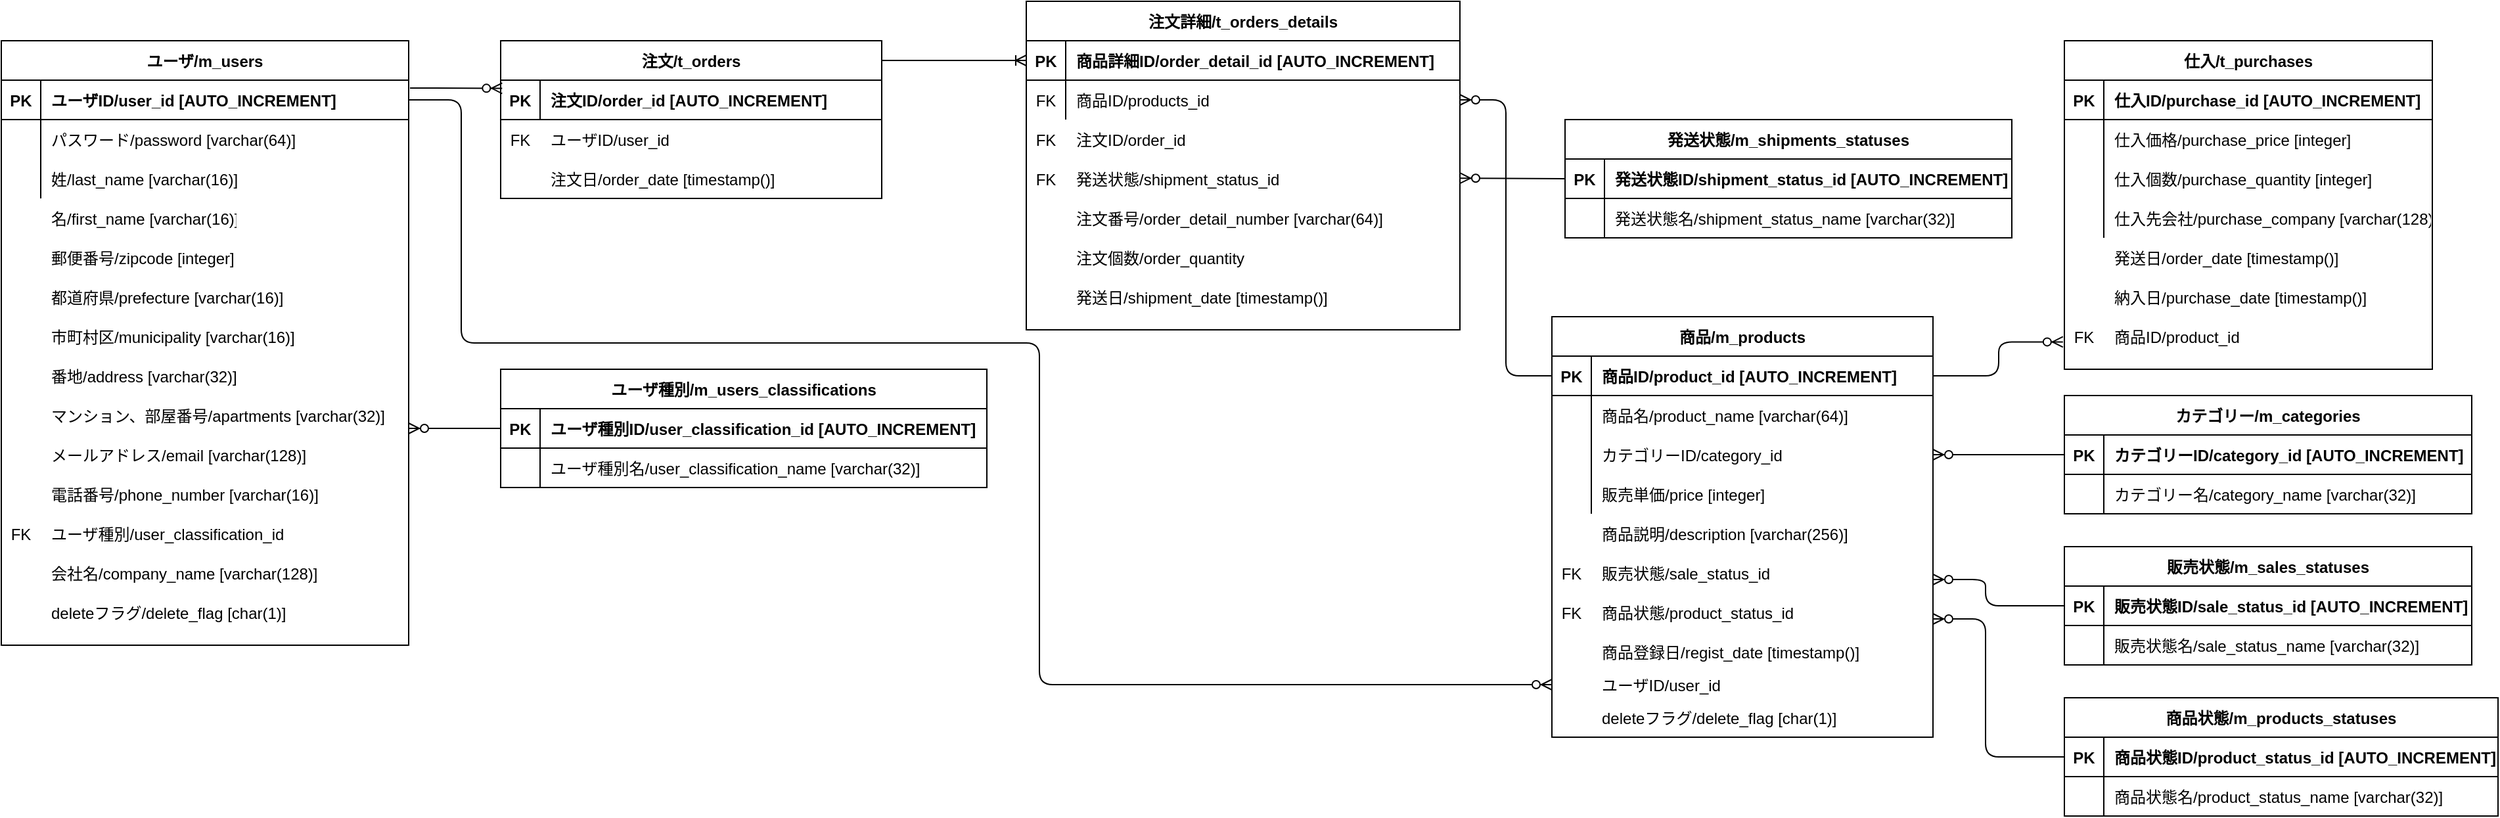 <mxfile version="15.1.2" type="device"><diagram id="9kEF_AkXsTvciwsHVobe" name="ページ1"><mxGraphModel dx="1426" dy="764" grid="1" gridSize="10" guides="1" tooltips="1" connect="1" arrows="1" fold="1" page="1" pageScale="1" pageWidth="827" pageHeight="1169" math="0" shadow="0"><root><mxCell id="0"/><mxCell id="1" parent="0"/><mxCell id="eqiZ8WOvupd0GMWQg-6K-14" value="名/first_name [varchar(16)]" style="shape=partialRectangle;connectable=0;fillColor=none;top=0;left=0;bottom=0;right=0;align=left;spacingLeft=6;overflow=hidden;" parent="1" vertex="1"><mxGeometry x="40" y="160" width="150" height="30" as="geometry"/></mxCell><mxCell id="eqiZ8WOvupd0GMWQg-6K-15" value="郵便番号/zipcode [integer]" style="shape=partialRectangle;connectable=0;fillColor=none;top=0;left=0;bottom=0;right=0;align=left;spacingLeft=6;overflow=hidden;" parent="1" vertex="1"><mxGeometry x="40" y="190" width="170" height="30" as="geometry"/></mxCell><mxCell id="eqiZ8WOvupd0GMWQg-6K-18" value="都道府県/prefecture [varchar(16)]" style="shape=partialRectangle;connectable=0;fillColor=none;top=0;left=0;bottom=0;right=0;align=left;spacingLeft=6;overflow=hidden;" parent="1" vertex="1"><mxGeometry x="40" y="220" width="200" height="30" as="geometry"/></mxCell><mxCell id="eqiZ8WOvupd0GMWQg-6K-19" value="メールアドレス/email [varchar(128)]" style="shape=partialRectangle;connectable=0;fillColor=none;top=0;left=0;bottom=0;right=0;align=left;spacingLeft=6;overflow=hidden;" parent="1" vertex="1"><mxGeometry x="40" y="340" width="280" height="30" as="geometry"/></mxCell><mxCell id="eqiZ8WOvupd0GMWQg-6K-20" value="電話番号/phone_number [varchar(16)]" style="shape=partialRectangle;connectable=0;fillColor=none;top=0;left=0;bottom=0;right=0;align=left;spacingLeft=6;overflow=hidden;" parent="1" vertex="1"><mxGeometry x="40" y="370" width="280" height="30" as="geometry"/></mxCell><mxCell id="ucOncrwPW4SV0fPIw9eG-1" value="注文詳細/t_orders_details" style="shape=table;startSize=30;container=1;collapsible=1;childLayout=tableLayout;fixedRows=1;rowLines=0;fontStyle=1;align=center;resizeLast=1;" parent="1" vertex="1"><mxGeometry x="790" y="10" width="330" height="250" as="geometry"/></mxCell><mxCell id="ucOncrwPW4SV0fPIw9eG-2" value="" style="shape=partialRectangle;collapsible=0;dropTarget=0;pointerEvents=0;fillColor=none;top=0;left=0;bottom=1;right=0;points=[[0,0.5],[1,0.5]];portConstraint=eastwest;" parent="ucOncrwPW4SV0fPIw9eG-1" vertex="1"><mxGeometry y="30" width="330" height="30" as="geometry"/></mxCell><mxCell id="ucOncrwPW4SV0fPIw9eG-3" value="PK" style="shape=partialRectangle;connectable=0;fillColor=none;top=0;left=0;bottom=0;right=0;fontStyle=1;overflow=hidden;" parent="ucOncrwPW4SV0fPIw9eG-2" vertex="1"><mxGeometry width="30" height="30" as="geometry"/></mxCell><mxCell id="ucOncrwPW4SV0fPIw9eG-4" value="商品詳細ID/order_detail_id [AUTO_INCREMENT]" style="shape=partialRectangle;connectable=0;fillColor=none;top=0;left=0;bottom=0;right=0;align=left;spacingLeft=6;fontStyle=1;overflow=hidden;" parent="ucOncrwPW4SV0fPIw9eG-2" vertex="1"><mxGeometry x="30" width="300" height="30" as="geometry"/></mxCell><mxCell id="ucOncrwPW4SV0fPIw9eG-8" value="" style="shape=partialRectangle;collapsible=0;dropTarget=0;pointerEvents=0;fillColor=none;top=0;left=0;bottom=0;right=0;points=[[0,0.5],[1,0.5]];portConstraint=eastwest;" parent="ucOncrwPW4SV0fPIw9eG-1" vertex="1"><mxGeometry y="60" width="330" height="30" as="geometry"/></mxCell><mxCell id="ucOncrwPW4SV0fPIw9eG-9" value="FK" style="shape=partialRectangle;connectable=0;fillColor=none;top=0;left=0;bottom=0;right=0;editable=1;overflow=hidden;" parent="ucOncrwPW4SV0fPIw9eG-8" vertex="1"><mxGeometry width="30" height="30" as="geometry"/></mxCell><mxCell id="ucOncrwPW4SV0fPIw9eG-10" value="商品ID/products_id" style="shape=partialRectangle;connectable=0;fillColor=none;top=0;left=0;bottom=0;right=0;align=left;spacingLeft=6;overflow=hidden;" parent="ucOncrwPW4SV0fPIw9eG-8" vertex="1"><mxGeometry x="30" width="300" height="30" as="geometry"/></mxCell><mxCell id="eqiZ8WOvupd0GMWQg-6K-35" value="商品説明/description [varchar(256)]" style="shape=partialRectangle;connectable=0;fillColor=none;top=0;left=0;bottom=0;right=0;align=left;spacingLeft=6;overflow=hidden;" parent="1" vertex="1"><mxGeometry x="1220" y="400" width="240" height="30" as="geometry"/></mxCell><mxCell id="ucOncrwPW4SV0fPIw9eG-11" value="発送状態/shipment_status_id" style="shape=partialRectangle;connectable=0;fillColor=none;top=0;left=0;bottom=0;right=0;align=left;spacingLeft=6;overflow=hidden;" parent="1" vertex="1"><mxGeometry x="820" y="130" width="280" height="30" as="geometry"/></mxCell><mxCell id="ucOncrwPW4SV0fPIw9eG-12" value="注文個数/order_quantity" style="shape=partialRectangle;connectable=0;fillColor=none;top=0;left=0;bottom=0;right=0;align=left;spacingLeft=6;overflow=hidden;" parent="1" vertex="1"><mxGeometry x="820" y="190" width="220" height="30" as="geometry"/></mxCell><mxCell id="ucOncrwPW4SV0fPIw9eG-21" value="" style="edgeStyle=orthogonalEdgeStyle;fontSize=12;html=1;endArrow=ERoneToMany;entryX=0;entryY=0.5;entryDx=0;entryDy=0;exitX=1;exitY=0.125;exitDx=0;exitDy=0;exitPerimeter=0;" parent="1" source="eqiZ8WOvupd0GMWQg-6K-49" target="ucOncrwPW4SV0fPIw9eG-2" edge="1"><mxGeometry width="100" height="100" relative="1" as="geometry"><mxPoint x="683" y="55" as="sourcePoint"/><mxPoint x="700" y="90" as="targetPoint"/></mxGeometry></mxCell><mxCell id="ucOncrwPW4SV0fPIw9eG-22" value="" style="shape=partialRectangle;collapsible=0;dropTarget=0;pointerEvents=0;fillColor=none;top=0;left=0;bottom=0;right=0;points=[[0,0.5],[1,0.5]];portConstraint=eastwest;" parent="1" vertex="1"><mxGeometry x="420" y="130" width="250" height="30" as="geometry"/></mxCell><mxCell id="ucOncrwPW4SV0fPIw9eG-25" value="" style="shape=partialRectangle;collapsible=0;dropTarget=0;pointerEvents=0;fillColor=none;top=0;left=0;bottom=0;right=0;points=[[0,0.5],[1,0.5]];portConstraint=eastwest;" parent="1" vertex="1"><mxGeometry x="390" y="130" width="220" height="30" as="geometry"/></mxCell><mxCell id="ucOncrwPW4SV0fPIw9eG-26" value="" style="shape=partialRectangle;connectable=0;fillColor=none;top=0;left=0;bottom=0;right=0;editable=1;overflow=hidden;" parent="ucOncrwPW4SV0fPIw9eG-25" vertex="1"><mxGeometry width="36.667" height="30" as="geometry"/></mxCell><mxCell id="ucOncrwPW4SV0fPIw9eG-27" value="注文日/order_date [timestamp()]" style="shape=partialRectangle;connectable=0;fillColor=none;top=0;left=0;bottom=0;right=0;align=left;spacingLeft=6;overflow=hidden;" parent="ucOncrwPW4SV0fPIw9eG-25" vertex="1"><mxGeometry x="30" width="190" height="30" as="geometry"/></mxCell><mxCell id="ucOncrwPW4SV0fPIw9eG-33" value="FK" style="shape=partialRectangle;connectable=0;fillColor=none;top=0;left=0;bottom=0;right=0;editable=1;overflow=hidden;" parent="1" vertex="1"><mxGeometry x="790" y="130" width="30" height="30" as="geometry"/></mxCell><mxCell id="e-b5Qajzs8t4JmqMlHG5-1" value="" style="shape=partialRectangle;collapsible=0;dropTarget=0;pointerEvents=0;fillColor=none;top=0;left=0;bottom=0;right=0;points=[[0,0.5],[1,0.5]];portConstraint=eastwest;" parent="1" vertex="1"><mxGeometry x="10" y="400" width="310" height="30" as="geometry"/></mxCell><mxCell id="e-b5Qajzs8t4JmqMlHG5-2" value="FK" style="shape=partialRectangle;connectable=0;fillColor=none;top=0;left=0;bottom=0;right=0;editable=1;overflow=hidden;" parent="e-b5Qajzs8t4JmqMlHG5-1" vertex="1"><mxGeometry width="30" height="30" as="geometry"/></mxCell><mxCell id="e-b5Qajzs8t4JmqMlHG5-3" value="ユーザ種別/user_classification_id" style="shape=partialRectangle;connectable=0;fillColor=none;top=0;left=0;bottom=0;right=0;align=left;spacingLeft=6;overflow=hidden;" parent="e-b5Qajzs8t4JmqMlHG5-1" vertex="1"><mxGeometry x="30" width="280" height="30" as="geometry"/></mxCell><mxCell id="e-b5Qajzs8t4JmqMlHG5-4" value="" style="shape=partialRectangle;collapsible=0;dropTarget=0;pointerEvents=0;fillColor=none;top=0;left=0;bottom=0;right=0;points=[[0,0.5],[1,0.5]];portConstraint=eastwest;" parent="1" vertex="1"><mxGeometry x="10" y="430" width="310" height="30" as="geometry"/></mxCell><mxCell id="e-b5Qajzs8t4JmqMlHG5-5" value="" style="shape=partialRectangle;connectable=0;fillColor=none;top=0;left=0;bottom=0;right=0;editable=1;overflow=hidden;" parent="e-b5Qajzs8t4JmqMlHG5-4" vertex="1"><mxGeometry width="51.667" height="30" as="geometry"/></mxCell><mxCell id="e-b5Qajzs8t4JmqMlHG5-6" value="会社名/company_name [varchar(128)]" style="shape=partialRectangle;connectable=0;fillColor=none;top=0;left=0;bottom=0;right=0;align=left;spacingLeft=6;overflow=hidden;" parent="e-b5Qajzs8t4JmqMlHG5-4" vertex="1"><mxGeometry x="30" width="280" height="30" as="geometry"/></mxCell><mxCell id="e-b5Qajzs8t4JmqMlHG5-15" value="" style="shape=partialRectangle;collapsible=0;dropTarget=0;pointerEvents=0;fillColor=none;top=0;left=0;bottom=0;right=0;points=[[0,0.5],[1,0.5]];portConstraint=eastwest;" parent="1" vertex="1"><mxGeometry x="820" y="220" width="210" height="30" as="geometry"/></mxCell><mxCell id="e-b5Qajzs8t4JmqMlHG5-16" value="" style="shape=partialRectangle;connectable=0;fillColor=none;top=0;left=0;bottom=0;right=0;editable=1;overflow=hidden;" parent="e-b5Qajzs8t4JmqMlHG5-15" vertex="1"><mxGeometry width="35" height="30" as="geometry"/></mxCell><mxCell id="e-b5Qajzs8t4JmqMlHG5-17" value="発送日/shipment_date [timestamp()]" style="shape=partialRectangle;connectable=0;fillColor=none;top=0;left=0;bottom=0;right=0;align=left;spacingLeft=6;overflow=hidden;" parent="e-b5Qajzs8t4JmqMlHG5-15" vertex="1"><mxGeometry width="210" height="30" as="geometry"/></mxCell><mxCell id="e-b5Qajzs8t4JmqMlHG5-18" value="" style="shape=partialRectangle;collapsible=0;dropTarget=0;pointerEvents=0;fillColor=none;top=0;left=0;bottom=0;right=0;points=[[0,0.5],[1,0.5]];portConstraint=eastwest;" parent="1" vertex="1"><mxGeometry x="820" y="160" width="300" height="30" as="geometry"/></mxCell><mxCell id="e-b5Qajzs8t4JmqMlHG5-19" value="" style="shape=partialRectangle;connectable=0;fillColor=none;top=0;left=0;bottom=0;right=0;editable=1;overflow=hidden;" parent="e-b5Qajzs8t4JmqMlHG5-18" vertex="1"><mxGeometry width="37.5" height="30" as="geometry"/></mxCell><mxCell id="e-b5Qajzs8t4JmqMlHG5-20" value="注文番号/order_detail_number [varchar(64)]" style="shape=partialRectangle;connectable=0;fillColor=none;top=0;left=0;bottom=0;right=0;align=left;spacingLeft=6;overflow=hidden;fontStyle=0" parent="e-b5Qajzs8t4JmqMlHG5-18" vertex="1"><mxGeometry width="300" height="30" as="geometry"/></mxCell><mxCell id="e-b5Qajzs8t4JmqMlHG5-22" value="" style="shape=partialRectangle;collapsible=0;dropTarget=0;pointerEvents=0;fillColor=none;top=0;left=0;bottom=0;right=0;points=[[0,0.5],[1,0.5]];portConstraint=eastwest;" parent="1" vertex="1"><mxGeometry x="1190" y="430" width="290" height="30" as="geometry"/></mxCell><mxCell id="e-b5Qajzs8t4JmqMlHG5-23" value="FK" style="shape=partialRectangle;connectable=0;fillColor=none;top=0;left=0;bottom=0;right=0;editable=1;overflow=hidden;" parent="e-b5Qajzs8t4JmqMlHG5-22" vertex="1"><mxGeometry width="30" height="30" as="geometry"/></mxCell><mxCell id="e-b5Qajzs8t4JmqMlHG5-24" value="販売状態/sale_status_id" style="shape=partialRectangle;connectable=0;fillColor=none;top=0;left=0;bottom=0;right=0;align=left;spacingLeft=6;overflow=hidden;" parent="e-b5Qajzs8t4JmqMlHG5-22" vertex="1"><mxGeometry x="30" width="260" height="30" as="geometry"/></mxCell><mxCell id="e-b5Qajzs8t4JmqMlHG5-25" value="" style="shape=partialRectangle;collapsible=0;dropTarget=0;pointerEvents=0;fillColor=none;top=0;left=0;bottom=0;right=0;points=[[0,0.5],[1,0.5]];portConstraint=eastwest;" parent="1" vertex="1"><mxGeometry x="1190" y="460" width="290" height="30" as="geometry"/></mxCell><mxCell id="e-b5Qajzs8t4JmqMlHG5-26" value="FK" style="shape=partialRectangle;connectable=0;fillColor=none;top=0;left=0;bottom=0;right=0;editable=1;overflow=hidden;" parent="e-b5Qajzs8t4JmqMlHG5-25" vertex="1"><mxGeometry width="30" height="30" as="geometry"/></mxCell><mxCell id="e-b5Qajzs8t4JmqMlHG5-27" value="商品状態/product_status_id" style="shape=partialRectangle;connectable=0;fillColor=none;top=0;left=0;bottom=0;right=0;align=left;spacingLeft=6;overflow=hidden;" parent="e-b5Qajzs8t4JmqMlHG5-25" vertex="1"><mxGeometry x="30" width="260" height="30" as="geometry"/></mxCell><mxCell id="e-b5Qajzs8t4JmqMlHG5-28" value="" style="shape=partialRectangle;collapsible=0;dropTarget=0;pointerEvents=0;fillColor=none;top=0;left=0;bottom=0;right=0;points=[[0,0.5],[1,0.5]];portConstraint=eastwest;" parent="1" vertex="1"><mxGeometry x="1190" y="490" width="290" height="30" as="geometry"/></mxCell><mxCell id="e-b5Qajzs8t4JmqMlHG5-29" value="" style="shape=partialRectangle;connectable=0;fillColor=none;top=0;left=0;bottom=0;right=0;editable=1;overflow=hidden;" parent="e-b5Qajzs8t4JmqMlHG5-28" vertex="1"><mxGeometry width="30" height="30" as="geometry"/></mxCell><mxCell id="e-b5Qajzs8t4JmqMlHG5-30" value="商品登録日/regist_date [timestamp()]" style="shape=partialRectangle;connectable=0;fillColor=none;top=0;left=0;bottom=0;right=0;align=left;spacingLeft=6;overflow=hidden;" parent="e-b5Qajzs8t4JmqMlHG5-28" vertex="1"><mxGeometry x="30" width="260" height="30" as="geometry"/></mxCell><mxCell id="e-b5Qajzs8t4JmqMlHG5-31" value="" style="shape=partialRectangle;collapsible=0;dropTarget=0;pointerEvents=0;fillColor=none;top=0;left=0;bottom=0;right=0;points=[[0,0.5],[1,0.5]];portConstraint=eastwest;" parent="1" vertex="1"><mxGeometry x="1190" y="515" width="180" height="30" as="geometry"/></mxCell><mxCell id="e-b5Qajzs8t4JmqMlHG5-32" value="" style="shape=partialRectangle;connectable=0;fillColor=none;top=0;left=0;bottom=0;right=0;editable=1;overflow=hidden;" parent="e-b5Qajzs8t4JmqMlHG5-31" vertex="1"><mxGeometry width="30" height="30" as="geometry"/></mxCell><mxCell id="e-b5Qajzs8t4JmqMlHG5-33" value="ユーザID/user_id" style="shape=partialRectangle;connectable=0;fillColor=none;top=0;left=0;bottom=0;right=0;align=left;spacingLeft=6;overflow=hidden;" parent="e-b5Qajzs8t4JmqMlHG5-31" vertex="1"><mxGeometry x="30" width="150" height="30" as="geometry"/></mxCell><mxCell id="e-b5Qajzs8t4JmqMlHG5-66" value="" style="shape=partialRectangle;collapsible=0;dropTarget=0;pointerEvents=0;fillColor=none;top=0;left=0;bottom=0;right=0;points=[[0,0.5],[1,0.5]];portConstraint=eastwest;" parent="1" vertex="1"><mxGeometry x="1580" y="190" width="230" height="30" as="geometry"/></mxCell><mxCell id="e-b5Qajzs8t4JmqMlHG5-67" value="" style="shape=partialRectangle;connectable=0;fillColor=none;top=0;left=0;bottom=0;right=0;editable=1;overflow=hidden;" parent="e-b5Qajzs8t4JmqMlHG5-66" vertex="1"><mxGeometry width="33.333" height="30" as="geometry"/></mxCell><mxCell id="e-b5Qajzs8t4JmqMlHG5-68" value="発送日/order_date [timestamp()]" style="shape=partialRectangle;connectable=0;fillColor=none;top=0;left=0;bottom=0;right=0;align=left;spacingLeft=6;overflow=hidden;" parent="e-b5Qajzs8t4JmqMlHG5-66" vertex="1"><mxGeometry x="30" width="200" height="30" as="geometry"/></mxCell><mxCell id="e-b5Qajzs8t4JmqMlHG5-82" value="" style="shape=partialRectangle;collapsible=0;dropTarget=0;pointerEvents=0;fillColor=none;top=0;left=0;bottom=0;right=0;points=[[0,0.5],[1,0.5]];portConstraint=eastwest;" parent="1" vertex="1"><mxGeometry x="1580" y="220" width="240" height="30" as="geometry"/></mxCell><mxCell id="e-b5Qajzs8t4JmqMlHG5-83" value="" style="shape=partialRectangle;connectable=0;fillColor=none;top=0;left=0;bottom=0;right=0;editable=1;overflow=hidden;" parent="e-b5Qajzs8t4JmqMlHG5-82" vertex="1"><mxGeometry width="40" height="30" as="geometry"/></mxCell><mxCell id="e-b5Qajzs8t4JmqMlHG5-84" value="納入日/purchase_date [timestamp()]" style="shape=partialRectangle;connectable=0;fillColor=none;top=0;left=0;bottom=0;right=0;align=left;spacingLeft=6;overflow=hidden;" parent="e-b5Qajzs8t4JmqMlHG5-82" vertex="1"><mxGeometry x="30" width="210" height="30" as="geometry"/></mxCell><mxCell id="e-b5Qajzs8t4JmqMlHG5-85" value="" style="shape=partialRectangle;collapsible=0;dropTarget=0;pointerEvents=0;fillColor=none;top=0;left=0;bottom=0;right=0;points=[[0,0.5],[1,0.5]];portConstraint=eastwest;" parent="1" vertex="1"><mxGeometry x="1580" y="250" width="180" height="30" as="geometry"/></mxCell><mxCell id="e-b5Qajzs8t4JmqMlHG5-86" value="FK" style="shape=partialRectangle;connectable=0;fillColor=none;top=0;left=0;bottom=0;right=0;editable=1;overflow=hidden;" parent="e-b5Qajzs8t4JmqMlHG5-85" vertex="1"><mxGeometry width="30" height="30" as="geometry"/></mxCell><mxCell id="e-b5Qajzs8t4JmqMlHG5-87" value="商品ID/product_id " style="shape=partialRectangle;connectable=0;fillColor=none;top=0;left=0;bottom=0;right=0;align=left;spacingLeft=6;overflow=hidden;" parent="e-b5Qajzs8t4JmqMlHG5-85" vertex="1"><mxGeometry x="30" width="150" height="30" as="geometry"/></mxCell><mxCell id="z69w0RRod-RW8__n-7Or-1" value="" style="shape=partialRectangle;collapsible=0;dropTarget=0;pointerEvents=0;fillColor=none;top=0;left=0;bottom=0;right=0;points=[[0,0.5],[1,0.5]];portConstraint=eastwest;" parent="1" vertex="1"><mxGeometry x="10" y="460" width="220" height="30" as="geometry"/></mxCell><mxCell id="z69w0RRod-RW8__n-7Or-2" value="" style="shape=partialRectangle;connectable=0;fillColor=none;top=0;left=0;bottom=0;right=0;editable=1;overflow=hidden;" parent="z69w0RRod-RW8__n-7Or-1" vertex="1"><mxGeometry width="36.667" height="30" as="geometry"/></mxCell><mxCell id="z69w0RRod-RW8__n-7Or-3" value="deleteフラグ/delete_flag [char(1)]" style="shape=partialRectangle;connectable=0;fillColor=none;top=0;left=0;bottom=0;right=0;align=left;spacingLeft=6;overflow=hidden;" parent="z69w0RRod-RW8__n-7Or-1" vertex="1"><mxGeometry x="30" width="190" height="30" as="geometry"/></mxCell><mxCell id="z69w0RRod-RW8__n-7Or-4" value="" style="shape=partialRectangle;collapsible=0;dropTarget=0;pointerEvents=0;fillColor=none;top=0;left=0;bottom=0;right=0;points=[[0,0.5],[1,0.5]];portConstraint=eastwest;" parent="1" vertex="1"><mxGeometry x="1190" y="540" width="290" height="30" as="geometry"/></mxCell><mxCell id="z69w0RRod-RW8__n-7Or-5" value="" style="shape=partialRectangle;connectable=0;fillColor=none;top=0;left=0;bottom=0;right=0;editable=1;overflow=hidden;" parent="z69w0RRod-RW8__n-7Or-4" vertex="1"><mxGeometry width="48.333" height="30" as="geometry"/></mxCell><mxCell id="z69w0RRod-RW8__n-7Or-6" value="deleteフラグ/delete_flag [char(1)]" style="shape=partialRectangle;connectable=0;fillColor=none;top=0;left=0;bottom=0;right=0;align=left;spacingLeft=6;overflow=hidden;" parent="z69w0RRod-RW8__n-7Or-4" vertex="1"><mxGeometry x="30" width="260" height="30" as="geometry"/></mxCell><mxCell id="z69w0RRod-RW8__n-7Or-8" value="" style="edgeStyle=orthogonalEdgeStyle;fontSize=12;html=1;endArrow=ERzeroToMany;endFill=1;exitX=1;exitY=0.5;exitDx=0;exitDy=0;entryX=0;entryY=0.5;entryDx=0;entryDy=0;" parent="1" source="eqiZ8WOvupd0GMWQg-6K-2" target="e-b5Qajzs8t4JmqMlHG5-31" edge="1"><mxGeometry width="100" height="100" relative="1" as="geometry"><mxPoint x="760" y="360" as="sourcePoint"/><mxPoint x="880" y="530" as="targetPoint"/><Array as="points"><mxPoint x="360" y="85"/><mxPoint x="360" y="270"/><mxPoint x="800" y="270"/><mxPoint x="800" y="530"/></Array></mxGeometry></mxCell><mxCell id="z69w0RRod-RW8__n-7Or-10" value="" style="edgeStyle=orthogonalEdgeStyle;fontSize=12;html=1;endArrow=ERzeroToMany;endFill=1;exitX=0;exitY=0.5;exitDx=0;exitDy=0;" parent="1" source="e-b5Qajzs8t4JmqMlHG5-8" edge="1"><mxGeometry width="100" height="100" relative="1" as="geometry"><mxPoint x="470" y="530" as="sourcePoint"/><mxPoint x="320" y="335" as="targetPoint"/></mxGeometry></mxCell><mxCell id="z69w0RRod-RW8__n-7Or-11" value="" style="edgeStyle=orthogonalEdgeStyle;fontSize=12;html=1;endArrow=ERzeroToMany;endFill=1;exitX=0;exitY=0.5;exitDx=0;exitDy=0;" parent="1" source="ucOncrwPW4SV0fPIw9eG-14" edge="1"><mxGeometry width="100" height="100" relative="1" as="geometry"><mxPoint x="1180" y="145" as="sourcePoint"/><mxPoint x="1120" y="144.58" as="targetPoint"/><Array as="points"><mxPoint x="1120" y="145"/></Array></mxGeometry></mxCell><mxCell id="z69w0RRod-RW8__n-7Or-12" value="" style="edgeStyle=orthogonalEdgeStyle;fontSize=12;html=1;endArrow=ERzeroToMany;endFill=1;entryX=1;entryY=0.5;entryDx=0;entryDy=0;exitX=0;exitY=0.5;exitDx=0;exitDy=0;" parent="1" source="eqiZ8WOvupd0GMWQg-6K-22" target="ucOncrwPW4SV0fPIw9eG-8" edge="1"><mxGeometry width="100" height="100" relative="1" as="geometry"><mxPoint x="1170" y="330" as="sourcePoint"/><mxPoint x="1130" y="154.58" as="targetPoint"/></mxGeometry></mxCell><mxCell id="z69w0RRod-RW8__n-7Or-16" value="" style="edgeStyle=orthogonalEdgeStyle;fontSize=12;html=1;endArrow=ERzeroToMany;endFill=1;entryX=-0.006;entryY=0.64;entryDx=0;entryDy=0;entryPerimeter=0;" parent="1" source="eqiZ8WOvupd0GMWQg-6K-22" target="e-b5Qajzs8t4JmqMlHG5-85" edge="1"><mxGeometry width="100" height="100" relative="1" as="geometry"><mxPoint x="1380" y="290" as="sourcePoint"/><mxPoint x="1480" y="190" as="targetPoint"/></mxGeometry></mxCell><mxCell id="z69w0RRod-RW8__n-7Or-17" value="" style="edgeStyle=orthogonalEdgeStyle;fontSize=12;html=1;endArrow=ERzeroToMany;endFill=1;entryX=1;entryY=0.5;entryDx=0;entryDy=0;exitX=0;exitY=0.5;exitDx=0;exitDy=0;" parent="1" source="eqiZ8WOvupd0GMWQg-6K-37" target="eqiZ8WOvupd0GMWQg-6K-28" edge="1"><mxGeometry width="100" height="100" relative="1" as="geometry"><mxPoint x="1470" y="355.13" as="sourcePoint"/><mxPoint x="1410" y="354.71" as="targetPoint"/><Array as="points"/></mxGeometry></mxCell><mxCell id="z69w0RRod-RW8__n-7Or-19" value="" style="edgeStyle=orthogonalEdgeStyle;fontSize=12;html=1;endArrow=ERzeroToMany;endFill=1;exitX=0;exitY=0.5;exitDx=0;exitDy=0;" parent="1" source="e-b5Qajzs8t4JmqMlHG5-35" edge="1"><mxGeometry width="100" height="100" relative="1" as="geometry"><mxPoint x="1480" y="365.13" as="sourcePoint"/><mxPoint x="1480" y="450" as="targetPoint"/><Array as="points"><mxPoint x="1520" y="470"/><mxPoint x="1520" y="450"/></Array></mxGeometry></mxCell><mxCell id="z69w0RRod-RW8__n-7Or-20" value="" style="edgeStyle=orthogonalEdgeStyle;fontSize=12;html=1;endArrow=ERzeroToMany;endFill=1;exitX=0;exitY=0.5;exitDx=0;exitDy=0;" parent="1" source="e-b5Qajzs8t4JmqMlHG5-43" edge="1"><mxGeometry width="100" height="100" relative="1" as="geometry"><mxPoint x="1490" y="375.13" as="sourcePoint"/><mxPoint x="1480" y="480" as="targetPoint"/><Array as="points"><mxPoint x="1520" y="585"/><mxPoint x="1520" y="480"/></Array></mxGeometry></mxCell><mxCell id="z69w0RRod-RW8__n-7Or-21" value="" style="edgeStyle=orthogonalEdgeStyle;fontSize=12;html=1;endArrow=ERzeroToMany;endFill=1;entryX=0.004;entryY=0.207;entryDx=0;entryDy=0;entryPerimeter=0;" parent="1" target="eqiZ8WOvupd0GMWQg-6K-50" edge="1"><mxGeometry width="100" height="100" relative="1" as="geometry"><mxPoint x="321" y="76" as="sourcePoint"/><mxPoint x="530" y="50" as="targetPoint"/><Array as="points"><mxPoint x="330" y="76"/><mxPoint x="330" y="76"/></Array></mxGeometry></mxCell><mxCell id="eqiZ8WOvupd0GMWQg-6K-1" value="ユーザ/m_users" style="shape=table;startSize=30;container=1;collapsible=1;childLayout=tableLayout;fixedRows=1;rowLines=0;fontStyle=1;align=center;resizeLast=1;" parent="1" vertex="1"><mxGeometry x="10" y="40" width="310" height="460" as="geometry"/></mxCell><mxCell id="eqiZ8WOvupd0GMWQg-6K-2" value="" style="shape=partialRectangle;collapsible=0;dropTarget=0;pointerEvents=0;fillColor=none;top=0;left=0;bottom=1;right=0;points=[[0,0.5],[1,0.5]];portConstraint=eastwest;" parent="eqiZ8WOvupd0GMWQg-6K-1" vertex="1"><mxGeometry y="30" width="310" height="30" as="geometry"/></mxCell><mxCell id="eqiZ8WOvupd0GMWQg-6K-3" value="PK" style="shape=partialRectangle;connectable=0;fillColor=none;top=0;left=0;bottom=0;right=0;fontStyle=1;overflow=hidden;" parent="eqiZ8WOvupd0GMWQg-6K-2" vertex="1"><mxGeometry width="30" height="30" as="geometry"/></mxCell><mxCell id="eqiZ8WOvupd0GMWQg-6K-4" value="ユーザID/user_id [AUTO_INCREMENT]" style="shape=partialRectangle;connectable=0;fillColor=none;top=0;left=0;bottom=0;right=0;align=left;spacingLeft=6;fontStyle=1;overflow=hidden;" parent="eqiZ8WOvupd0GMWQg-6K-2" vertex="1"><mxGeometry x="30" width="280" height="30" as="geometry"/></mxCell><mxCell id="eqiZ8WOvupd0GMWQg-6K-8" value="" style="shape=partialRectangle;collapsible=0;dropTarget=0;pointerEvents=0;fillColor=none;top=0;left=0;bottom=0;right=0;points=[[0,0.5],[1,0.5]];portConstraint=eastwest;" parent="eqiZ8WOvupd0GMWQg-6K-1" vertex="1"><mxGeometry y="60" width="310" height="30" as="geometry"/></mxCell><mxCell id="eqiZ8WOvupd0GMWQg-6K-9" value="" style="shape=partialRectangle;connectable=0;fillColor=none;top=0;left=0;bottom=0;right=0;editable=1;overflow=hidden;" parent="eqiZ8WOvupd0GMWQg-6K-8" vertex="1"><mxGeometry width="30" height="30" as="geometry"/></mxCell><mxCell id="eqiZ8WOvupd0GMWQg-6K-10" value="パスワード/password [varchar(64)]" style="shape=partialRectangle;connectable=0;fillColor=none;top=0;left=0;bottom=0;right=0;align=left;spacingLeft=6;overflow=hidden;" parent="eqiZ8WOvupd0GMWQg-6K-8" vertex="1"><mxGeometry x="30" width="280" height="30" as="geometry"/></mxCell><mxCell id="eqiZ8WOvupd0GMWQg-6K-11" value="" style="shape=partialRectangle;collapsible=0;dropTarget=0;pointerEvents=0;fillColor=none;top=0;left=0;bottom=0;right=0;points=[[0,0.5],[1,0.5]];portConstraint=eastwest;" parent="eqiZ8WOvupd0GMWQg-6K-1" vertex="1"><mxGeometry y="90" width="310" height="30" as="geometry"/></mxCell><mxCell id="eqiZ8WOvupd0GMWQg-6K-12" value="" style="shape=partialRectangle;connectable=0;fillColor=none;top=0;left=0;bottom=0;right=0;editable=1;overflow=hidden;" parent="eqiZ8WOvupd0GMWQg-6K-11" vertex="1"><mxGeometry width="30" height="30" as="geometry"/></mxCell><mxCell id="eqiZ8WOvupd0GMWQg-6K-13" value="姓/last_name [varchar(16)]" style="shape=partialRectangle;connectable=0;fillColor=none;top=0;left=0;bottom=0;right=0;align=left;spacingLeft=6;overflow=hidden;" parent="eqiZ8WOvupd0GMWQg-6K-11" vertex="1"><mxGeometry x="30" width="280" height="30" as="geometry"/></mxCell><mxCell id="eqiZ8WOvupd0GMWQg-6K-49" value="注文/t_orders" style="shape=table;startSize=30;container=1;collapsible=1;childLayout=tableLayout;fixedRows=1;rowLines=0;fontStyle=1;align=center;resizeLast=1;" parent="1" vertex="1"><mxGeometry x="390" y="40" width="290" height="120" as="geometry"/></mxCell><mxCell id="eqiZ8WOvupd0GMWQg-6K-50" value="" style="shape=partialRectangle;collapsible=0;dropTarget=0;pointerEvents=0;fillColor=none;top=0;left=0;bottom=1;right=0;points=[[0,0.5],[1,0.5]];portConstraint=eastwest;" parent="eqiZ8WOvupd0GMWQg-6K-49" vertex="1"><mxGeometry y="30" width="290" height="30" as="geometry"/></mxCell><mxCell id="eqiZ8WOvupd0GMWQg-6K-51" value="PK" style="shape=partialRectangle;connectable=0;fillColor=none;top=0;left=0;bottom=0;right=0;fontStyle=1;overflow=hidden;" parent="eqiZ8WOvupd0GMWQg-6K-50" vertex="1"><mxGeometry width="30" height="30" as="geometry"/></mxCell><mxCell id="eqiZ8WOvupd0GMWQg-6K-52" value="注文ID/order_id [AUTO_INCREMENT]" style="shape=partialRectangle;connectable=0;fillColor=none;top=0;left=0;bottom=0;right=0;align=left;spacingLeft=6;fontStyle=1;overflow=hidden;" parent="eqiZ8WOvupd0GMWQg-6K-50" vertex="1"><mxGeometry x="30" width="260" height="30" as="geometry"/></mxCell><mxCell id="ucOncrwPW4SV0fPIw9eG-23" value="FK" style="shape=partialRectangle;connectable=0;fillColor=none;top=0;left=0;bottom=0;right=0;editable=1;overflow=hidden;" parent="1" vertex="1"><mxGeometry x="390" y="100" width="30" height="30" as="geometry"/></mxCell><mxCell id="eqiZ8WOvupd0GMWQg-6K-21" value="商品/m_products" style="shape=table;startSize=30;container=1;collapsible=1;childLayout=tableLayout;fixedRows=1;rowLines=0;fontStyle=1;align=center;resizeLast=1;" parent="1" vertex="1"><mxGeometry x="1190" y="250" width="290" height="320" as="geometry"/></mxCell><mxCell id="eqiZ8WOvupd0GMWQg-6K-22" value="" style="shape=partialRectangle;collapsible=0;dropTarget=0;pointerEvents=0;fillColor=none;top=0;left=0;bottom=1;right=0;points=[[0,0.5],[1,0.5]];portConstraint=eastwest;" parent="eqiZ8WOvupd0GMWQg-6K-21" vertex="1"><mxGeometry y="30" width="290" height="30" as="geometry"/></mxCell><mxCell id="eqiZ8WOvupd0GMWQg-6K-23" value="PK" style="shape=partialRectangle;connectable=0;fillColor=none;top=0;left=0;bottom=0;right=0;fontStyle=1;overflow=hidden;" parent="eqiZ8WOvupd0GMWQg-6K-22" vertex="1"><mxGeometry width="30" height="30" as="geometry"/></mxCell><mxCell id="eqiZ8WOvupd0GMWQg-6K-24" value="商品ID/product_id [AUTO_INCREMENT]" style="shape=partialRectangle;connectable=0;fillColor=none;top=0;left=0;bottom=0;right=0;align=left;spacingLeft=6;fontStyle=1;overflow=hidden;" parent="eqiZ8WOvupd0GMWQg-6K-22" vertex="1"><mxGeometry x="30" width="260" height="30" as="geometry"/></mxCell><mxCell id="eqiZ8WOvupd0GMWQg-6K-25" value="" style="shape=partialRectangle;collapsible=0;dropTarget=0;pointerEvents=0;fillColor=none;top=0;left=0;bottom=0;right=0;points=[[0,0.5],[1,0.5]];portConstraint=eastwest;" parent="eqiZ8WOvupd0GMWQg-6K-21" vertex="1"><mxGeometry y="60" width="290" height="30" as="geometry"/></mxCell><mxCell id="eqiZ8WOvupd0GMWQg-6K-26" value="" style="shape=partialRectangle;connectable=0;fillColor=none;top=0;left=0;bottom=0;right=0;editable=1;overflow=hidden;" parent="eqiZ8WOvupd0GMWQg-6K-25" vertex="1"><mxGeometry width="30" height="30" as="geometry"/></mxCell><mxCell id="eqiZ8WOvupd0GMWQg-6K-27" value="商品名/product_name [varchar(64)]" style="shape=partialRectangle;connectable=0;fillColor=none;top=0;left=0;bottom=0;right=0;align=left;spacingLeft=6;overflow=hidden;" parent="eqiZ8WOvupd0GMWQg-6K-25" vertex="1"><mxGeometry x="30" width="260" height="30" as="geometry"/></mxCell><mxCell id="eqiZ8WOvupd0GMWQg-6K-28" value="" style="shape=partialRectangle;collapsible=0;dropTarget=0;pointerEvents=0;fillColor=none;top=0;left=0;bottom=0;right=0;points=[[0,0.5],[1,0.5]];portConstraint=eastwest;" parent="eqiZ8WOvupd0GMWQg-6K-21" vertex="1"><mxGeometry y="90" width="290" height="30" as="geometry"/></mxCell><mxCell id="eqiZ8WOvupd0GMWQg-6K-29" value="" style="shape=partialRectangle;connectable=0;fillColor=none;top=0;left=0;bottom=0;right=0;editable=1;overflow=hidden;" parent="eqiZ8WOvupd0GMWQg-6K-28" vertex="1"><mxGeometry width="30" height="30" as="geometry"/></mxCell><mxCell id="eqiZ8WOvupd0GMWQg-6K-30" value="カテゴリーID/category_id" style="shape=partialRectangle;connectable=0;fillColor=none;top=0;left=0;bottom=0;right=0;align=left;spacingLeft=6;overflow=hidden;" parent="eqiZ8WOvupd0GMWQg-6K-28" vertex="1"><mxGeometry x="30" width="260" height="30" as="geometry"/></mxCell><mxCell id="eqiZ8WOvupd0GMWQg-6K-31" value="" style="shape=partialRectangle;collapsible=0;dropTarget=0;pointerEvents=0;fillColor=none;top=0;left=0;bottom=0;right=0;points=[[0,0.5],[1,0.5]];portConstraint=eastwest;" parent="eqiZ8WOvupd0GMWQg-6K-21" vertex="1"><mxGeometry y="120" width="290" height="30" as="geometry"/></mxCell><mxCell id="eqiZ8WOvupd0GMWQg-6K-32" value="" style="shape=partialRectangle;connectable=0;fillColor=none;top=0;left=0;bottom=0;right=0;editable=1;overflow=hidden;" parent="eqiZ8WOvupd0GMWQg-6K-31" vertex="1"><mxGeometry width="30" height="30" as="geometry"/></mxCell><mxCell id="eqiZ8WOvupd0GMWQg-6K-33" value="販売単価/price [integer]" style="shape=partialRectangle;connectable=0;fillColor=none;top=0;left=0;bottom=0;right=0;align=left;spacingLeft=6;overflow=hidden;" parent="eqiZ8WOvupd0GMWQg-6K-31" vertex="1"><mxGeometry x="30" width="260" height="30" as="geometry"/></mxCell><mxCell id="eqiZ8WOvupd0GMWQg-6K-36" value="カテゴリー/m_categories" style="shape=table;startSize=30;container=1;collapsible=1;childLayout=tableLayout;fixedRows=1;rowLines=0;fontStyle=1;align=center;resizeLast=1;" parent="1" vertex="1"><mxGeometry x="1580" y="310" width="310" height="90" as="geometry"/></mxCell><mxCell id="eqiZ8WOvupd0GMWQg-6K-37" value="" style="shape=partialRectangle;collapsible=0;dropTarget=0;pointerEvents=0;fillColor=none;top=0;left=0;bottom=1;right=0;points=[[0,0.5],[1,0.5]];portConstraint=eastwest;" parent="eqiZ8WOvupd0GMWQg-6K-36" vertex="1"><mxGeometry y="30" width="310" height="30" as="geometry"/></mxCell><mxCell id="eqiZ8WOvupd0GMWQg-6K-38" value="PK" style="shape=partialRectangle;connectable=0;fillColor=none;top=0;left=0;bottom=0;right=0;fontStyle=1;overflow=hidden;" parent="eqiZ8WOvupd0GMWQg-6K-37" vertex="1"><mxGeometry width="30" height="30" as="geometry"/></mxCell><mxCell id="eqiZ8WOvupd0GMWQg-6K-39" value="カテゴリーID/category_id [AUTO_INCREMENT]" style="shape=partialRectangle;connectable=0;fillColor=none;top=0;left=0;bottom=0;right=0;align=left;spacingLeft=6;fontStyle=1;overflow=hidden;" parent="eqiZ8WOvupd0GMWQg-6K-37" vertex="1"><mxGeometry x="30" width="280" height="30" as="geometry"/></mxCell><mxCell id="eqiZ8WOvupd0GMWQg-6K-40" value="" style="shape=partialRectangle;collapsible=0;dropTarget=0;pointerEvents=0;fillColor=none;top=0;left=0;bottom=0;right=0;points=[[0,0.5],[1,0.5]];portConstraint=eastwest;" parent="eqiZ8WOvupd0GMWQg-6K-36" vertex="1"><mxGeometry y="60" width="310" height="30" as="geometry"/></mxCell><mxCell id="eqiZ8WOvupd0GMWQg-6K-41" value="" style="shape=partialRectangle;connectable=0;fillColor=none;top=0;left=0;bottom=0;right=0;editable=1;overflow=hidden;" parent="eqiZ8WOvupd0GMWQg-6K-40" vertex="1"><mxGeometry width="30" height="30" as="geometry"/></mxCell><mxCell id="eqiZ8WOvupd0GMWQg-6K-42" value="カテゴリー名/category_name [varchar(32)]" style="shape=partialRectangle;connectable=0;fillColor=none;top=0;left=0;bottom=0;right=0;align=left;spacingLeft=6;overflow=hidden;" parent="eqiZ8WOvupd0GMWQg-6K-40" vertex="1"><mxGeometry x="30" width="280" height="30" as="geometry"/></mxCell><mxCell id="e-b5Qajzs8t4JmqMlHG5-42" value="商品状態/m_products_statuses" style="shape=table;startSize=30;container=1;collapsible=1;childLayout=tableLayout;fixedRows=1;rowLines=0;fontStyle=1;align=center;resizeLast=1;" parent="1" vertex="1"><mxGeometry x="1580" y="540" width="330" height="90" as="geometry"/></mxCell><mxCell id="e-b5Qajzs8t4JmqMlHG5-43" value="" style="shape=partialRectangle;collapsible=0;dropTarget=0;pointerEvents=0;fillColor=none;top=0;left=0;bottom=1;right=0;points=[[0,0.5],[1,0.5]];portConstraint=eastwest;" parent="e-b5Qajzs8t4JmqMlHG5-42" vertex="1"><mxGeometry y="30" width="330" height="30" as="geometry"/></mxCell><mxCell id="e-b5Qajzs8t4JmqMlHG5-44" value="PK" style="shape=partialRectangle;connectable=0;fillColor=none;top=0;left=0;bottom=0;right=0;fontStyle=1;overflow=hidden;" parent="e-b5Qajzs8t4JmqMlHG5-43" vertex="1"><mxGeometry width="30" height="30" as="geometry"/></mxCell><mxCell id="e-b5Qajzs8t4JmqMlHG5-45" value="商品状態ID/product_status_id [AUTO_INCREMENT]" style="shape=partialRectangle;connectable=0;fillColor=none;top=0;left=0;bottom=0;right=0;align=left;spacingLeft=6;fontStyle=1;overflow=hidden;" parent="e-b5Qajzs8t4JmqMlHG5-43" vertex="1"><mxGeometry x="30" width="300" height="30" as="geometry"/></mxCell><mxCell id="e-b5Qajzs8t4JmqMlHG5-46" value="" style="shape=partialRectangle;collapsible=0;dropTarget=0;pointerEvents=0;fillColor=none;top=0;left=0;bottom=0;right=0;points=[[0,0.5],[1,0.5]];portConstraint=eastwest;" parent="e-b5Qajzs8t4JmqMlHG5-42" vertex="1"><mxGeometry y="60" width="330" height="30" as="geometry"/></mxCell><mxCell id="e-b5Qajzs8t4JmqMlHG5-47" value="" style="shape=partialRectangle;connectable=0;fillColor=none;top=0;left=0;bottom=0;right=0;editable=1;overflow=hidden;" parent="e-b5Qajzs8t4JmqMlHG5-46" vertex="1"><mxGeometry width="30" height="30" as="geometry"/></mxCell><mxCell id="e-b5Qajzs8t4JmqMlHG5-48" value="商品状態名/product_status_name [varchar(32)]" style="shape=partialRectangle;connectable=0;fillColor=none;top=0;left=0;bottom=0;right=0;align=left;spacingLeft=6;overflow=hidden;" parent="e-b5Qajzs8t4JmqMlHG5-46" vertex="1"><mxGeometry x="30" width="300" height="30" as="geometry"/></mxCell><mxCell id="e-b5Qajzs8t4JmqMlHG5-53" value="仕入/t_purchases" style="shape=table;startSize=30;container=1;collapsible=1;childLayout=tableLayout;fixedRows=1;rowLines=0;fontStyle=1;align=center;resizeLast=1;" parent="1" vertex="1"><mxGeometry x="1580" y="40" width="280" height="250" as="geometry"/></mxCell><mxCell id="e-b5Qajzs8t4JmqMlHG5-54" value="" style="shape=partialRectangle;collapsible=0;dropTarget=0;pointerEvents=0;fillColor=none;top=0;left=0;bottom=1;right=0;points=[[0,0.5],[1,0.5]];portConstraint=eastwest;" parent="e-b5Qajzs8t4JmqMlHG5-53" vertex="1"><mxGeometry y="30" width="280" height="30" as="geometry"/></mxCell><mxCell id="e-b5Qajzs8t4JmqMlHG5-55" value="PK" style="shape=partialRectangle;connectable=0;fillColor=none;top=0;left=0;bottom=0;right=0;fontStyle=1;overflow=hidden;" parent="e-b5Qajzs8t4JmqMlHG5-54" vertex="1"><mxGeometry width="30" height="30" as="geometry"/></mxCell><mxCell id="e-b5Qajzs8t4JmqMlHG5-56" value="仕入ID/purchase_id [AUTO_INCREMENT]" style="shape=partialRectangle;connectable=0;fillColor=none;top=0;left=0;bottom=0;right=0;align=left;spacingLeft=6;fontStyle=1;overflow=hidden;" parent="e-b5Qajzs8t4JmqMlHG5-54" vertex="1"><mxGeometry x="30" width="250" height="30" as="geometry"/></mxCell><mxCell id="e-b5Qajzs8t4JmqMlHG5-57" value="" style="shape=partialRectangle;collapsible=0;dropTarget=0;pointerEvents=0;fillColor=none;top=0;left=0;bottom=0;right=0;points=[[0,0.5],[1,0.5]];portConstraint=eastwest;" parent="e-b5Qajzs8t4JmqMlHG5-53" vertex="1"><mxGeometry y="60" width="280" height="30" as="geometry"/></mxCell><mxCell id="e-b5Qajzs8t4JmqMlHG5-58" value="" style="shape=partialRectangle;connectable=0;fillColor=none;top=0;left=0;bottom=0;right=0;editable=1;overflow=hidden;" parent="e-b5Qajzs8t4JmqMlHG5-57" vertex="1"><mxGeometry width="30" height="30" as="geometry"/></mxCell><mxCell id="e-b5Qajzs8t4JmqMlHG5-59" value="仕入価格/purchase_price [integer]" style="shape=partialRectangle;connectable=0;fillColor=none;top=0;left=0;bottom=0;right=0;align=left;spacingLeft=6;overflow=hidden;" parent="e-b5Qajzs8t4JmqMlHG5-57" vertex="1"><mxGeometry x="30" width="250" height="30" as="geometry"/></mxCell><mxCell id="e-b5Qajzs8t4JmqMlHG5-60" value="" style="shape=partialRectangle;collapsible=0;dropTarget=0;pointerEvents=0;fillColor=none;top=0;left=0;bottom=0;right=0;points=[[0,0.5],[1,0.5]];portConstraint=eastwest;" parent="e-b5Qajzs8t4JmqMlHG5-53" vertex="1"><mxGeometry y="90" width="280" height="30" as="geometry"/></mxCell><mxCell id="e-b5Qajzs8t4JmqMlHG5-61" value="" style="shape=partialRectangle;connectable=0;fillColor=none;top=0;left=0;bottom=0;right=0;editable=1;overflow=hidden;" parent="e-b5Qajzs8t4JmqMlHG5-60" vertex="1"><mxGeometry width="30" height="30" as="geometry"/></mxCell><mxCell id="e-b5Qajzs8t4JmqMlHG5-62" value="仕入個数/purchase_quantity [integer]" style="shape=partialRectangle;connectable=0;fillColor=none;top=0;left=0;bottom=0;right=0;align=left;spacingLeft=6;overflow=hidden;" parent="e-b5Qajzs8t4JmqMlHG5-60" vertex="1"><mxGeometry x="30" width="250" height="30" as="geometry"/></mxCell><mxCell id="e-b5Qajzs8t4JmqMlHG5-63" value="" style="shape=partialRectangle;collapsible=0;dropTarget=0;pointerEvents=0;fillColor=none;top=0;left=0;bottom=0;right=0;points=[[0,0.5],[1,0.5]];portConstraint=eastwest;" parent="e-b5Qajzs8t4JmqMlHG5-53" vertex="1"><mxGeometry y="120" width="280" height="30" as="geometry"/></mxCell><mxCell id="e-b5Qajzs8t4JmqMlHG5-64" value="" style="shape=partialRectangle;connectable=0;fillColor=none;top=0;left=0;bottom=0;right=0;editable=1;overflow=hidden;" parent="e-b5Qajzs8t4JmqMlHG5-63" vertex="1"><mxGeometry width="30" height="30" as="geometry"/></mxCell><mxCell id="e-b5Qajzs8t4JmqMlHG5-65" value="仕入先会社/purchase_company [varchar(128)]" style="shape=partialRectangle;connectable=0;fillColor=none;top=0;left=0;bottom=0;right=0;align=left;spacingLeft=6;overflow=hidden;" parent="e-b5Qajzs8t4JmqMlHG5-63" vertex="1"><mxGeometry x="30" width="250" height="30" as="geometry"/></mxCell><mxCell id="e-b5Qajzs8t4JmqMlHG5-34" value="販売状態/m_sales_statuses" style="shape=table;startSize=30;container=1;collapsible=1;childLayout=tableLayout;fixedRows=1;rowLines=0;fontStyle=1;align=center;resizeLast=1;" parent="1" vertex="1"><mxGeometry x="1580" y="425" width="310" height="90" as="geometry"/></mxCell><mxCell id="e-b5Qajzs8t4JmqMlHG5-35" value="" style="shape=partialRectangle;collapsible=0;dropTarget=0;pointerEvents=0;fillColor=none;top=0;left=0;bottom=1;right=0;points=[[0,0.5],[1,0.5]];portConstraint=eastwest;" parent="e-b5Qajzs8t4JmqMlHG5-34" vertex="1"><mxGeometry y="30" width="310" height="30" as="geometry"/></mxCell><mxCell id="e-b5Qajzs8t4JmqMlHG5-36" value="PK" style="shape=partialRectangle;connectable=0;fillColor=none;top=0;left=0;bottom=0;right=0;fontStyle=1;overflow=hidden;" parent="e-b5Qajzs8t4JmqMlHG5-35" vertex="1"><mxGeometry width="30" height="30" as="geometry"/></mxCell><mxCell id="e-b5Qajzs8t4JmqMlHG5-37" value="販売状態ID/sale_status_id [AUTO_INCREMENT]" style="shape=partialRectangle;connectable=0;fillColor=none;top=0;left=0;bottom=0;right=0;align=left;spacingLeft=6;fontStyle=1;overflow=hidden;" parent="e-b5Qajzs8t4JmqMlHG5-35" vertex="1"><mxGeometry x="30" width="280" height="30" as="geometry"/></mxCell><mxCell id="e-b5Qajzs8t4JmqMlHG5-38" value="" style="shape=partialRectangle;collapsible=0;dropTarget=0;pointerEvents=0;fillColor=none;top=0;left=0;bottom=0;right=0;points=[[0,0.5],[1,0.5]];portConstraint=eastwest;" parent="e-b5Qajzs8t4JmqMlHG5-34" vertex="1"><mxGeometry y="60" width="310" height="30" as="geometry"/></mxCell><mxCell id="e-b5Qajzs8t4JmqMlHG5-39" value="" style="shape=partialRectangle;connectable=0;fillColor=none;top=0;left=0;bottom=0;right=0;editable=1;overflow=hidden;" parent="e-b5Qajzs8t4JmqMlHG5-38" vertex="1"><mxGeometry width="30" height="30" as="geometry"/></mxCell><mxCell id="e-b5Qajzs8t4JmqMlHG5-40" value="販売状態名/sale_status_name [varchar(32)]" style="shape=partialRectangle;connectable=0;fillColor=none;top=0;left=0;bottom=0;right=0;align=left;spacingLeft=6;overflow=hidden;" parent="e-b5Qajzs8t4JmqMlHG5-38" vertex="1"><mxGeometry x="30" width="280" height="30" as="geometry"/></mxCell><mxCell id="ucOncrwPW4SV0fPIw9eG-13" value="発送状態/m_shipments_statuses" style="shape=table;startSize=30;container=1;collapsible=1;childLayout=tableLayout;fixedRows=1;rowLines=0;fontStyle=1;align=center;resizeLast=1;" parent="1" vertex="1"><mxGeometry x="1200" y="100" width="340" height="90" as="geometry"/></mxCell><mxCell id="ucOncrwPW4SV0fPIw9eG-14" value="" style="shape=partialRectangle;collapsible=0;dropTarget=0;pointerEvents=0;fillColor=none;top=0;left=0;bottom=1;right=0;points=[[0,0.5],[1,0.5]];portConstraint=eastwest;" parent="ucOncrwPW4SV0fPIw9eG-13" vertex="1"><mxGeometry y="30" width="340" height="30" as="geometry"/></mxCell><mxCell id="ucOncrwPW4SV0fPIw9eG-15" value="PK" style="shape=partialRectangle;connectable=0;fillColor=none;top=0;left=0;bottom=0;right=0;fontStyle=1;overflow=hidden;" parent="ucOncrwPW4SV0fPIw9eG-14" vertex="1"><mxGeometry width="30" height="30" as="geometry"/></mxCell><mxCell id="ucOncrwPW4SV0fPIw9eG-16" value="発送状態ID/shipment_status_id [AUTO_INCREMENT]" style="shape=partialRectangle;connectable=0;fillColor=none;top=0;left=0;bottom=0;right=0;align=left;spacingLeft=6;fontStyle=1;overflow=hidden;" parent="ucOncrwPW4SV0fPIw9eG-14" vertex="1"><mxGeometry x="30" width="310" height="30" as="geometry"/></mxCell><mxCell id="ucOncrwPW4SV0fPIw9eG-17" value="" style="shape=partialRectangle;collapsible=0;dropTarget=0;pointerEvents=0;fillColor=none;top=0;left=0;bottom=0;right=0;points=[[0,0.5],[1,0.5]];portConstraint=eastwest;" parent="ucOncrwPW4SV0fPIw9eG-13" vertex="1"><mxGeometry y="60" width="340" height="30" as="geometry"/></mxCell><mxCell id="ucOncrwPW4SV0fPIw9eG-18" value="" style="shape=partialRectangle;connectable=0;fillColor=none;top=0;left=0;bottom=0;right=0;editable=1;overflow=hidden;" parent="ucOncrwPW4SV0fPIw9eG-17" vertex="1"><mxGeometry width="30" height="30" as="geometry"/></mxCell><mxCell id="ucOncrwPW4SV0fPIw9eG-19" value="発送状態名/shipment_status_name [varchar(32)]" style="shape=partialRectangle;connectable=0;fillColor=none;top=0;left=0;bottom=0;right=0;align=left;spacingLeft=6;overflow=hidden;" parent="ucOncrwPW4SV0fPIw9eG-17" vertex="1"><mxGeometry x="30" width="310" height="30" as="geometry"/></mxCell><mxCell id="e-b5Qajzs8t4JmqMlHG5-7" value="ユーザ種別/m_users_classifications" style="shape=table;startSize=30;container=1;collapsible=1;childLayout=tableLayout;fixedRows=1;rowLines=0;fontStyle=1;align=center;resizeLast=1;" parent="1" vertex="1"><mxGeometry x="390" y="290" width="370" height="90" as="geometry"/></mxCell><mxCell id="e-b5Qajzs8t4JmqMlHG5-8" value="" style="shape=partialRectangle;collapsible=0;dropTarget=0;pointerEvents=0;fillColor=none;top=0;left=0;bottom=1;right=0;points=[[0,0.5],[1,0.5]];portConstraint=eastwest;" parent="e-b5Qajzs8t4JmqMlHG5-7" vertex="1"><mxGeometry y="30" width="370" height="30" as="geometry"/></mxCell><mxCell id="e-b5Qajzs8t4JmqMlHG5-9" value="PK" style="shape=partialRectangle;connectable=0;fillColor=none;top=0;left=0;bottom=0;right=0;fontStyle=1;overflow=hidden;" parent="e-b5Qajzs8t4JmqMlHG5-8" vertex="1"><mxGeometry width="30" height="30" as="geometry"/></mxCell><mxCell id="e-b5Qajzs8t4JmqMlHG5-10" value="ユーザ種別ID/user_classification_id [AUTO_INCREMENT]" style="shape=partialRectangle;connectable=0;fillColor=none;top=0;left=0;bottom=0;right=0;align=left;spacingLeft=6;fontStyle=1;overflow=hidden;" parent="e-b5Qajzs8t4JmqMlHG5-8" vertex="1"><mxGeometry x="30" width="340" height="30" as="geometry"/></mxCell><mxCell id="e-b5Qajzs8t4JmqMlHG5-11" value="" style="shape=partialRectangle;collapsible=0;dropTarget=0;pointerEvents=0;fillColor=none;top=0;left=0;bottom=0;right=0;points=[[0,0.5],[1,0.5]];portConstraint=eastwest;" parent="e-b5Qajzs8t4JmqMlHG5-7" vertex="1"><mxGeometry y="60" width="370" height="30" as="geometry"/></mxCell><mxCell id="e-b5Qajzs8t4JmqMlHG5-12" value="" style="shape=partialRectangle;connectable=0;fillColor=none;top=0;left=0;bottom=0;right=0;editable=1;overflow=hidden;" parent="e-b5Qajzs8t4JmqMlHG5-11" vertex="1"><mxGeometry width="30" height="30" as="geometry"/></mxCell><mxCell id="e-b5Qajzs8t4JmqMlHG5-13" value="ユーザ種別名/user_classification_name [varchar(32)]" style="shape=partialRectangle;connectable=0;fillColor=none;top=0;left=0;bottom=0;right=0;align=left;spacingLeft=6;overflow=hidden;" parent="e-b5Qajzs8t4JmqMlHG5-11" vertex="1"><mxGeometry x="30" width="340" height="30" as="geometry"/></mxCell><mxCell id="tYSIJiU93FdthOf70Ylw-1" value="市町村区/municipality [varchar(16)]" style="shape=partialRectangle;connectable=0;fillColor=none;top=0;left=0;bottom=0;right=0;align=left;spacingLeft=6;overflow=hidden;" parent="1" vertex="1"><mxGeometry x="40" y="250" width="210" height="30" as="geometry"/></mxCell><mxCell id="tYSIJiU93FdthOf70Ylw-2" value="番地/address [varchar(32)]" style="shape=partialRectangle;connectable=0;fillColor=none;top=0;left=0;bottom=0;right=0;align=left;spacingLeft=6;overflow=hidden;" parent="1" vertex="1"><mxGeometry x="40" y="280" width="210" height="30" as="geometry"/></mxCell><mxCell id="tYSIJiU93FdthOf70Ylw-3" value="マンション、部屋番号/apartments [varchar(32)]" style="shape=partialRectangle;connectable=0;fillColor=none;top=0;left=0;bottom=0;right=0;align=left;spacingLeft=6;overflow=hidden;" parent="1" vertex="1"><mxGeometry x="40" y="310" width="270" height="30" as="geometry"/></mxCell><mxCell id="i45WBoj41tnSPTdjH1BO-1" value="注文ID/order_id" style="shape=partialRectangle;connectable=0;fillColor=none;top=0;left=0;bottom=0;right=0;align=left;spacingLeft=6;overflow=hidden;" parent="1" vertex="1"><mxGeometry x="820" y="100" width="280" height="30" as="geometry"/></mxCell><mxCell id="i45WBoj41tnSPTdjH1BO-2" value="FK" style="shape=partialRectangle;connectable=0;fillColor=none;top=0;left=0;bottom=0;right=0;editable=1;overflow=hidden;" parent="1" vertex="1"><mxGeometry x="790" y="100" width="30" height="30" as="geometry"/></mxCell><mxCell id="ucOncrwPW4SV0fPIw9eG-24" value="ユーザID/user_id" style="shape=partialRectangle;connectable=0;fillColor=none;top=0;left=0;bottom=0;right=0;align=left;spacingLeft=6;overflow=hidden;" parent="1" vertex="1"><mxGeometry x="420" y="100" width="250" height="30" as="geometry"/></mxCell></root></mxGraphModel></diagram></mxfile>